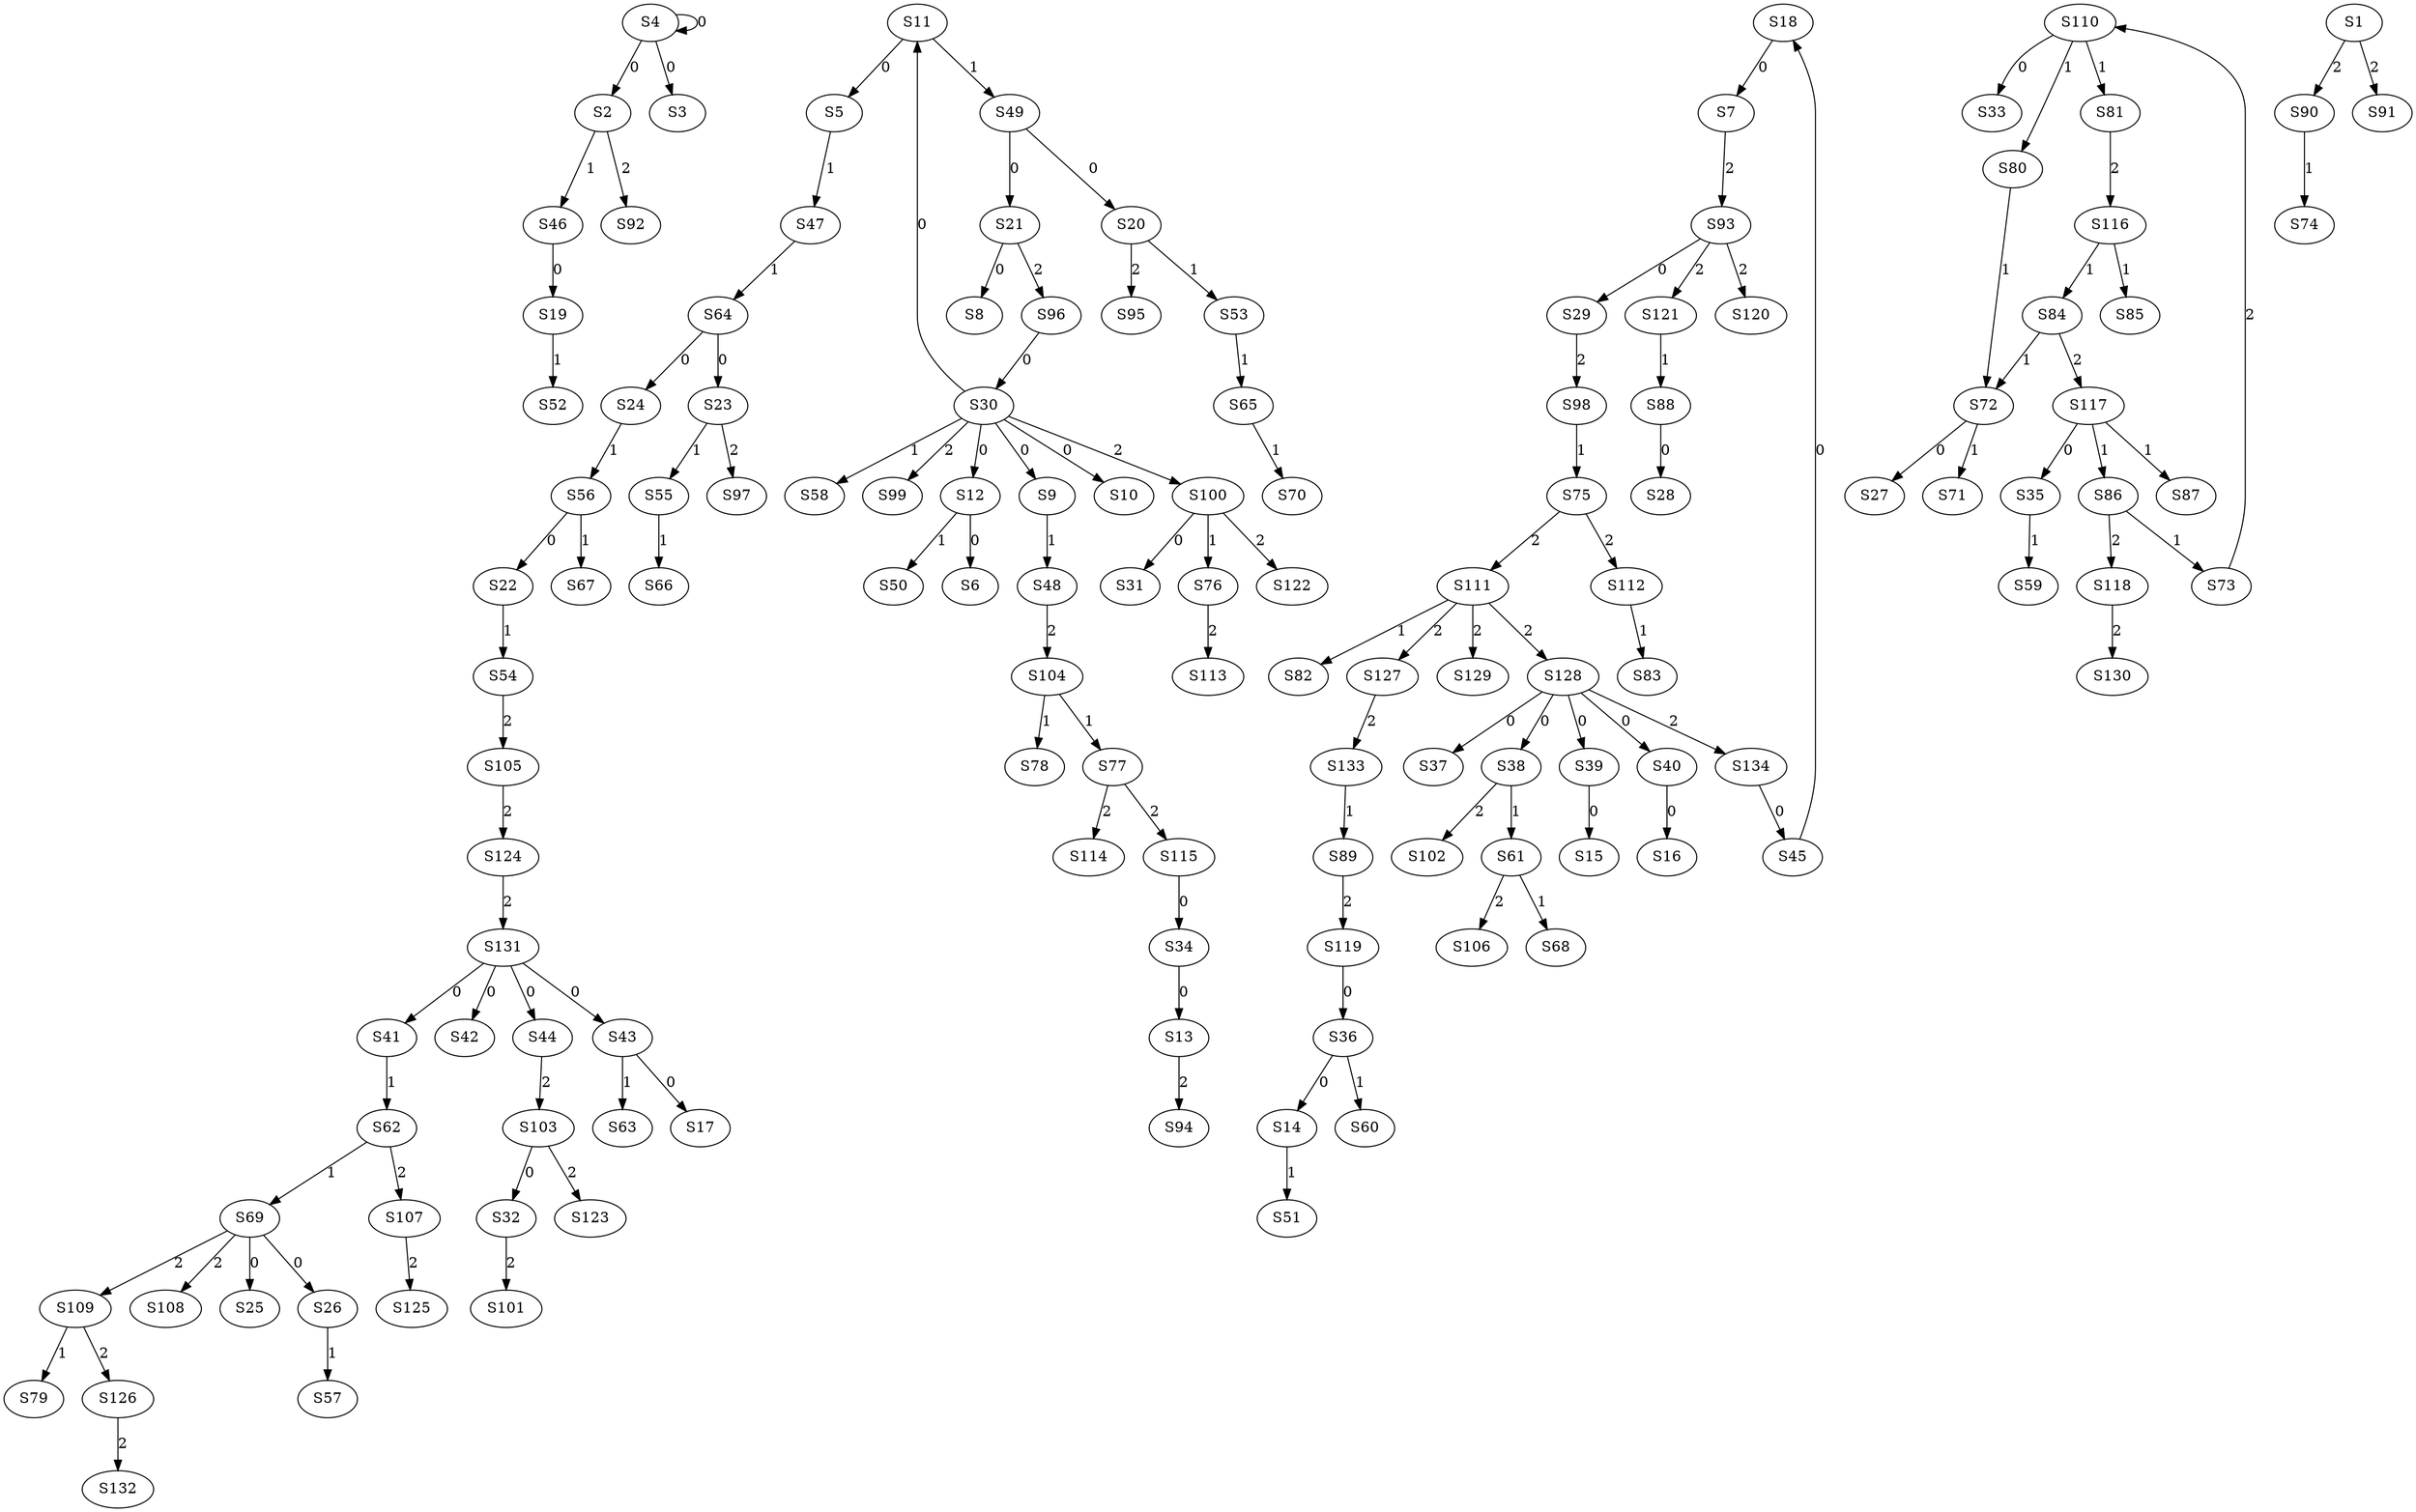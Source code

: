 strict digraph {
	S4 -> S2 [ label = 0 ];
	S4 -> S3 [ label = 0 ];
	S4 -> S4 [ label = 0 ];
	S11 -> S5 [ label = 0 ];
	S12 -> S6 [ label = 0 ];
	S18 -> S7 [ label = 0 ];
	S21 -> S8 [ label = 0 ];
	S30 -> S9 [ label = 0 ];
	S30 -> S10 [ label = 0 ];
	S30 -> S11 [ label = 0 ];
	S30 -> S12 [ label = 0 ];
	S34 -> S13 [ label = 0 ];
	S36 -> S14 [ label = 0 ];
	S39 -> S15 [ label = 0 ];
	S40 -> S16 [ label = 0 ];
	S43 -> S17 [ label = 0 ];
	S45 -> S18 [ label = 0 ];
	S46 -> S19 [ label = 0 ];
	S49 -> S20 [ label = 0 ];
	S49 -> S21 [ label = 0 ];
	S56 -> S22 [ label = 0 ];
	S64 -> S23 [ label = 0 ];
	S64 -> S24 [ label = 0 ];
	S69 -> S25 [ label = 0 ];
	S69 -> S26 [ label = 0 ];
	S72 -> S27 [ label = 0 ];
	S88 -> S28 [ label = 0 ];
	S93 -> S29 [ label = 0 ];
	S96 -> S30 [ label = 0 ];
	S100 -> S31 [ label = 0 ];
	S103 -> S32 [ label = 0 ];
	S110 -> S33 [ label = 0 ];
	S115 -> S34 [ label = 0 ];
	S117 -> S35 [ label = 0 ];
	S119 -> S36 [ label = 0 ];
	S128 -> S37 [ label = 0 ];
	S128 -> S38 [ label = 0 ];
	S128 -> S39 [ label = 0 ];
	S128 -> S40 [ label = 0 ];
	S131 -> S41 [ label = 0 ];
	S131 -> S42 [ label = 0 ];
	S131 -> S43 [ label = 0 ];
	S131 -> S44 [ label = 0 ];
	S134 -> S45 [ label = 0 ];
	S2 -> S46 [ label = 1 ];
	S5 -> S47 [ label = 1 ];
	S9 -> S48 [ label = 1 ];
	S11 -> S49 [ label = 1 ];
	S12 -> S50 [ label = 1 ];
	S14 -> S51 [ label = 1 ];
	S19 -> S52 [ label = 1 ];
	S20 -> S53 [ label = 1 ];
	S22 -> S54 [ label = 1 ];
	S23 -> S55 [ label = 1 ];
	S24 -> S56 [ label = 1 ];
	S26 -> S57 [ label = 1 ];
	S30 -> S58 [ label = 1 ];
	S35 -> S59 [ label = 1 ];
	S36 -> S60 [ label = 1 ];
	S38 -> S61 [ label = 1 ];
	S41 -> S62 [ label = 1 ];
	S43 -> S63 [ label = 1 ];
	S47 -> S64 [ label = 1 ];
	S53 -> S65 [ label = 1 ];
	S55 -> S66 [ label = 1 ];
	S56 -> S67 [ label = 1 ];
	S61 -> S68 [ label = 1 ];
	S62 -> S69 [ label = 1 ];
	S65 -> S70 [ label = 1 ];
	S72 -> S71 [ label = 1 ];
	S80 -> S72 [ label = 1 ];
	S86 -> S73 [ label = 1 ];
	S90 -> S74 [ label = 1 ];
	S98 -> S75 [ label = 1 ];
	S100 -> S76 [ label = 1 ];
	S104 -> S77 [ label = 1 ];
	S104 -> S78 [ label = 1 ];
	S109 -> S79 [ label = 1 ];
	S110 -> S80 [ label = 1 ];
	S110 -> S81 [ label = 1 ];
	S111 -> S82 [ label = 1 ];
	S112 -> S83 [ label = 1 ];
	S116 -> S84 [ label = 1 ];
	S116 -> S85 [ label = 1 ];
	S117 -> S86 [ label = 1 ];
	S117 -> S87 [ label = 1 ];
	S121 -> S88 [ label = 1 ];
	S133 -> S89 [ label = 1 ];
	S1 -> S90 [ label = 2 ];
	S1 -> S91 [ label = 2 ];
	S2 -> S92 [ label = 2 ];
	S7 -> S93 [ label = 2 ];
	S13 -> S94 [ label = 2 ];
	S20 -> S95 [ label = 2 ];
	S21 -> S96 [ label = 2 ];
	S23 -> S97 [ label = 2 ];
	S29 -> S98 [ label = 2 ];
	S30 -> S99 [ label = 2 ];
	S30 -> S100 [ label = 2 ];
	S32 -> S101 [ label = 2 ];
	S38 -> S102 [ label = 2 ];
	S44 -> S103 [ label = 2 ];
	S48 -> S104 [ label = 2 ];
	S54 -> S105 [ label = 2 ];
	S61 -> S106 [ label = 2 ];
	S62 -> S107 [ label = 2 ];
	S69 -> S108 [ label = 2 ];
	S69 -> S109 [ label = 2 ];
	S73 -> S110 [ label = 2 ];
	S75 -> S111 [ label = 2 ];
	S75 -> S112 [ label = 2 ];
	S76 -> S113 [ label = 2 ];
	S77 -> S114 [ label = 2 ];
	S77 -> S115 [ label = 2 ];
	S81 -> S116 [ label = 2 ];
	S84 -> S117 [ label = 2 ];
	S86 -> S118 [ label = 2 ];
	S89 -> S119 [ label = 2 ];
	S93 -> S120 [ label = 2 ];
	S93 -> S121 [ label = 2 ];
	S100 -> S122 [ label = 2 ];
	S103 -> S123 [ label = 2 ];
	S105 -> S124 [ label = 2 ];
	S107 -> S125 [ label = 2 ];
	S109 -> S126 [ label = 2 ];
	S111 -> S127 [ label = 2 ];
	S111 -> S128 [ label = 2 ];
	S111 -> S129 [ label = 2 ];
	S118 -> S130 [ label = 2 ];
	S124 -> S131 [ label = 2 ];
	S126 -> S132 [ label = 2 ];
	S127 -> S133 [ label = 2 ];
	S128 -> S134 [ label = 2 ];
	S84 -> S72 [ label = 1 ];
}